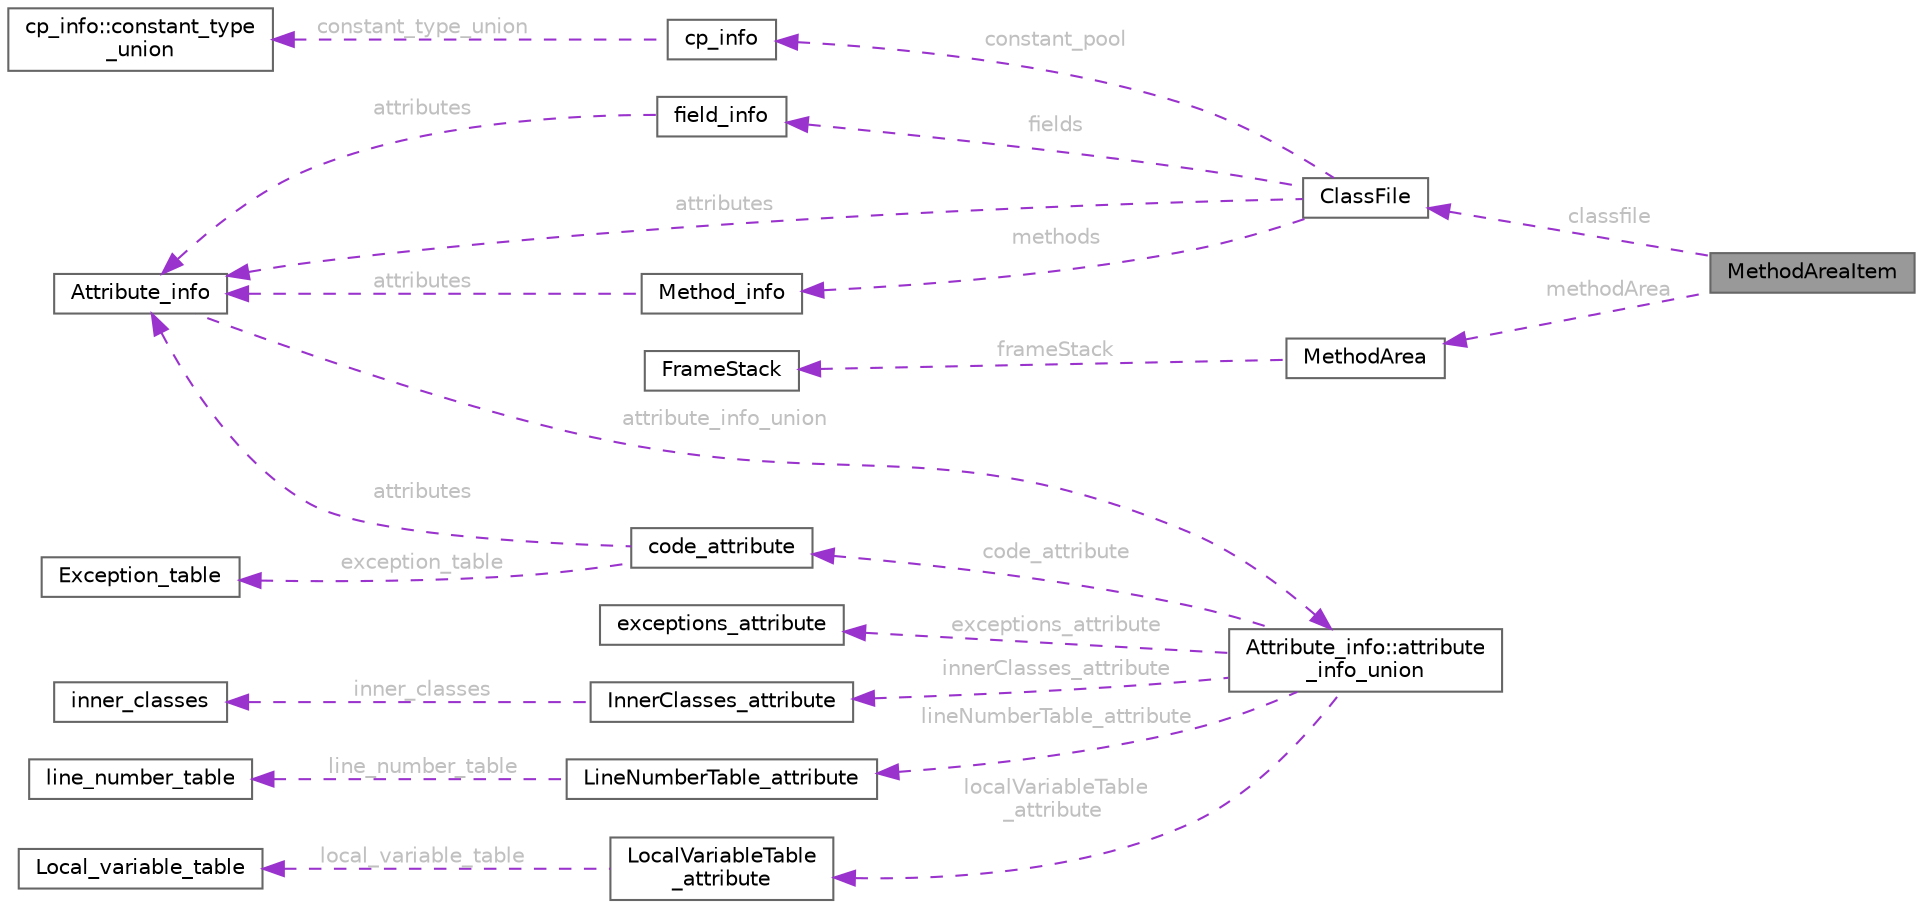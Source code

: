 digraph "MethodAreaItem"
{
 // LATEX_PDF_SIZE
  bgcolor="transparent";
  edge [fontname=Helvetica,fontsize=10,labelfontname=Helvetica,labelfontsize=10];
  node [fontname=Helvetica,fontsize=10,shape=box,height=0.2,width=0.4];
  rankdir="LR";
  Node1 [id="Node000001",label="MethodAreaItem",height=0.2,width=0.4,color="gray40", fillcolor="grey60", style="filled", fontcolor="black",tooltip="Classe que representa um item da área de métodos, contendo as informações de uma classe."];
  Node2 -> Node1 [id="edge1_Node000001_Node000002",dir="back",color="darkorchid3",style="dashed",tooltip=" ",label=" classfile",fontcolor="grey" ];
  Node2 [id="Node000002",label="ClassFile",height=0.2,width=0.4,color="gray40", fillcolor="white", style="filled",URL="$structClassFile.html",tooltip="Struct para a definição da ClassFile."];
  Node3 -> Node2 [id="edge2_Node000002_Node000003",dir="back",color="darkorchid3",style="dashed",tooltip=" ",label=" constant_pool",fontcolor="grey" ];
  Node3 [id="Node000003",label="cp_info",height=0.2,width=0.4,color="gray40", fillcolor="white", style="filled",URL="$structcp__info.html",tooltip="Struct para a definição do cp_info."];
  Node4 -> Node3 [id="edge3_Node000003_Node000004",dir="back",color="darkorchid3",style="dashed",tooltip=" ",label=" constant_type_union",fontcolor="grey" ];
  Node4 [id="Node000004",label="cp_info::constant_type\l_union",height=0.2,width=0.4,color="gray40", fillcolor="white", style="filled",URL="$unioncp__info_1_1constant__type__union.html",tooltip=" "];
  Node5 -> Node2 [id="edge4_Node000002_Node000005",dir="back",color="darkorchid3",style="dashed",tooltip=" ",label=" fields",fontcolor="grey" ];
  Node5 [id="Node000005",label="field_info",height=0.2,width=0.4,color="gray40", fillcolor="white", style="filled",URL="$structfield__info.html",tooltip="Struct para a definição do Field Info."];
  Node6 -> Node5 [id="edge5_Node000005_Node000006",dir="back",color="darkorchid3",style="dashed",tooltip=" ",label=" attributes",fontcolor="grey" ];
  Node6 [id="Node000006",label="Attribute_info",height=0.2,width=0.4,color="gray40", fillcolor="white", style="filled",URL="$structAttribute__info.html",tooltip="Struct para a definição do attribute info."];
  Node7 -> Node6 [id="edge6_Node000006_Node000007",dir="back",color="darkorchid3",style="dashed",tooltip=" ",label=" attribute_info_union",fontcolor="grey" ];
  Node7 [id="Node000007",label="Attribute_info::attribute\l_info_union",height=0.2,width=0.4,color="gray40", fillcolor="white", style="filled",URL="$unionAttribute__info_1_1attribute__info__union.html",tooltip=" "];
  Node8 -> Node7 [id="edge7_Node000007_Node000008",dir="back",color="darkorchid3",style="dashed",tooltip=" ",label=" code_attribute",fontcolor="grey" ];
  Node8 [id="Node000008",label="code_attribute",height=0.2,width=0.4,color="gray40", fillcolor="white", style="filled",URL="$structcode__attribute.html",tooltip="Struct para a definição do code attribute."];
  Node9 -> Node8 [id="edge8_Node000008_Node000009",dir="back",color="darkorchid3",style="dashed",tooltip=" ",label=" exception_table",fontcolor="grey" ];
  Node9 [id="Node000009",label="Exception_table",height=0.2,width=0.4,color="gray40", fillcolor="white", style="filled",URL="$structException__table.html",tooltip="Struct para a definição da exception table."];
  Node6 -> Node8 [id="edge9_Node000008_Node000006",dir="back",color="darkorchid3",style="dashed",tooltip=" ",label=" attributes",fontcolor="grey" ];
  Node10 -> Node7 [id="edge10_Node000007_Node000010",dir="back",color="darkorchid3",style="dashed",tooltip=" ",label=" exceptions_attribute",fontcolor="grey" ];
  Node10 [id="Node000010",label="exceptions_attribute",height=0.2,width=0.4,color="gray40", fillcolor="white", style="filled",URL="$structexceptions__attribute.html",tooltip="Struct para a definição dos exceptions attribute."];
  Node11 -> Node7 [id="edge11_Node000007_Node000011",dir="back",color="darkorchid3",style="dashed",tooltip=" ",label=" innerClasses_attribute",fontcolor="grey" ];
  Node11 [id="Node000011",label="InnerClasses_attribute",height=0.2,width=0.4,color="gray40", fillcolor="white", style="filled",URL="$structInnerClasses__attribute.html",tooltip="Struct para a definição das inner classes attribute."];
  Node12 -> Node11 [id="edge12_Node000011_Node000012",dir="back",color="darkorchid3",style="dashed",tooltip=" ",label=" inner_classes",fontcolor="grey" ];
  Node12 [id="Node000012",label="inner_classes",height=0.2,width=0.4,color="gray40", fillcolor="white", style="filled",URL="$structinner__classes.html",tooltip="Struct para a definição das inner classes."];
  Node13 -> Node7 [id="edge13_Node000007_Node000013",dir="back",color="darkorchid3",style="dashed",tooltip=" ",label=" lineNumberTable_attribute",fontcolor="grey" ];
  Node13 [id="Node000013",label="LineNumberTable_attribute",height=0.2,width=0.4,color="gray40", fillcolor="white", style="filled",URL="$structLineNumberTable__attribute.html",tooltip="Struct para a definição da line number table attribute."];
  Node14 -> Node13 [id="edge14_Node000013_Node000014",dir="back",color="darkorchid3",style="dashed",tooltip=" ",label=" line_number_table",fontcolor="grey" ];
  Node14 [id="Node000014",label="line_number_table",height=0.2,width=0.4,color="gray40", fillcolor="white", style="filled",URL="$structline__number__table.html",tooltip="Struct para a definição da line number table."];
  Node15 -> Node7 [id="edge15_Node000007_Node000015",dir="back",color="darkorchid3",style="dashed",tooltip=" ",label=" localVariableTable\l_attribute",fontcolor="grey" ];
  Node15 [id="Node000015",label="LocalVariableTable\l_attribute",height=0.2,width=0.4,color="gray40", fillcolor="white", style="filled",URL="$structLocalVariableTable__attribute.html",tooltip="Struct para a definição da local variable table attribute."];
  Node16 -> Node15 [id="edge16_Node000015_Node000016",dir="back",color="darkorchid3",style="dashed",tooltip=" ",label=" local_variable_table",fontcolor="grey" ];
  Node16 [id="Node000016",label="Local_variable_table",height=0.2,width=0.4,color="gray40", fillcolor="white", style="filled",URL="$structLocal__variable__table.html",tooltip="Struct para a definição da local variable table."];
  Node17 -> Node2 [id="edge17_Node000002_Node000017",dir="back",color="darkorchid3",style="dashed",tooltip=" ",label=" methods",fontcolor="grey" ];
  Node17 [id="Node000017",label="Method_info",height=0.2,width=0.4,color="gray40", fillcolor="white", style="filled",URL="$structMethod__info.html",tooltip="Struct para a definição do Method Info."];
  Node6 -> Node17 [id="edge18_Node000017_Node000006",dir="back",color="darkorchid3",style="dashed",tooltip=" ",label=" attributes",fontcolor="grey" ];
  Node6 -> Node2 [id="edge19_Node000002_Node000006",dir="back",color="darkorchid3",style="dashed",tooltip=" ",label=" attributes",fontcolor="grey" ];
  Node18 -> Node1 [id="edge20_Node000001_Node000018",dir="back",color="darkorchid3",style="dashed",tooltip=" ",label=" methodArea",fontcolor="grey" ];
  Node18 [id="Node000018",label="MethodArea",height=0.2,width=0.4,color="gray40", fillcolor="white", style="filled",URL="$classMethodArea.html",tooltip="Classe que representa a área de métodos, contendo as informações de todas as classes carregadas."];
  Node19 -> Node18 [id="edge21_Node000018_Node000019",dir="back",color="darkorchid3",style="dashed",tooltip=" ",label=" frameStack",fontcolor="grey" ];
  Node19 [id="Node000019",label="FrameStack",height=0.2,width=0.4,color="gray40", fillcolor="white", style="filled",URL="$classFrameStack.html",tooltip="Classe que manipula a pilha de frames."];
}
